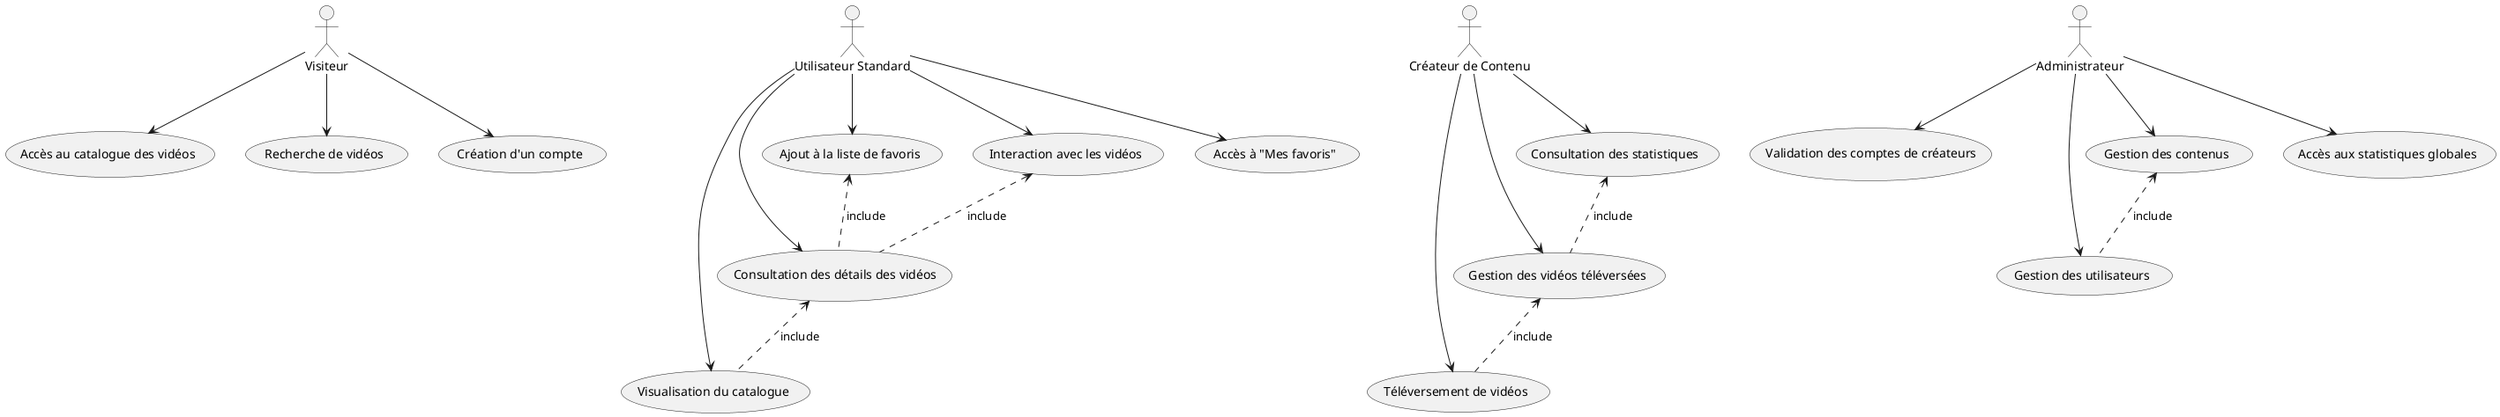 ```plantuml
@startuml

actor Visiteur
actor "Utilisateur Standard" as Utilisateur
actor "Créateur de Contenu" as Createur
actor Administrateur

Visiteur --> (Accès au catalogue des vidéos)
Visiteur --> (Recherche de vidéos)
Visiteur --> (Création d'un compte)

Utilisateur --> (Visualisation du catalogue)
Utilisateur --> (Consultation des détails des vidéos)
Utilisateur --> (Ajout à la liste de favoris)
Utilisateur --> (Interaction avec les vidéos)
Utilisateur --> (Accès à "Mes favoris")

Createur --> (Téléversement de vidéos)
Createur --> (Gestion des vidéos téléversées)
Createur --> (Consultation des statistiques)

Administrateur --> (Validation des comptes de créateurs)
Administrateur --> (Gestion des utilisateurs)
Administrateur --> (Gestion des contenus)
Administrateur --> (Accès aux statistiques globales)

(Consultation des détails des vidéos) <.. (Visualisation du catalogue) : include
(Ajout à la liste de favoris) <.. (Consultation des détails des vidéos) : include
(Interaction avec les vidéos) <.. (Consultation des détails des vidéos) : include
(Gestion des vidéos téléversées) <.. (Téléversement de vidéos) : include
(Consultation des statistiques) <.. (Gestion des vidéos téléversées) : include
(Gestion des contenus) <.. (Gestion des utilisateurs) : include

@enduml
```

